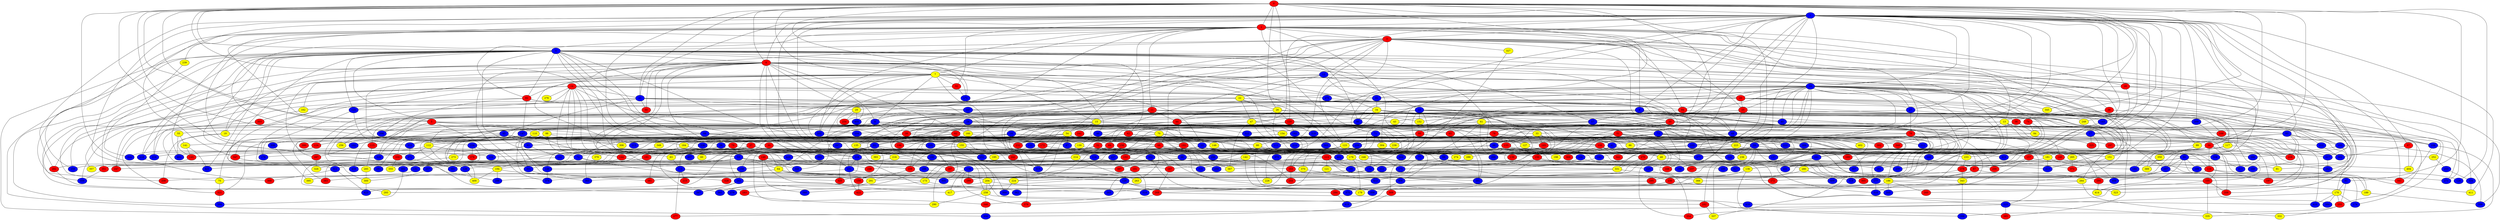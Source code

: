 graph {
0 [style = filled fillcolor = red];
1 [style = filled fillcolor = blue];
2 [style = filled fillcolor = red];
3 [style = filled fillcolor = red];
4 [style = filled fillcolor = blue];
5 [style = filled fillcolor = red];
6 [style = filled fillcolor = red];
7 [style = filled fillcolor = yellow];
8 [style = filled fillcolor = blue];
9 [style = filled fillcolor = blue];
10 [style = filled fillcolor = blue];
11 [style = filled fillcolor = red];
12 [style = filled fillcolor = blue];
13 [style = filled fillcolor = yellow];
14 [style = filled fillcolor = red];
15 [style = filled fillcolor = yellow];
16 [style = filled fillcolor = blue];
17 [style = filled fillcolor = blue];
18 [style = filled fillcolor = blue];
19 [style = filled fillcolor = yellow];
20 [style = filled fillcolor = red];
21 [style = filled fillcolor = blue];
22 [style = filled fillcolor = yellow];
23 [style = filled fillcolor = blue];
24 [style = filled fillcolor = blue];
25 [style = filled fillcolor = red];
26 [style = filled fillcolor = yellow];
27 [style = filled fillcolor = blue];
28 [style = filled fillcolor = red];
29 [style = filled fillcolor = yellow];
30 [style = filled fillcolor = red];
31 [style = filled fillcolor = blue];
32 [style = filled fillcolor = red];
33 [style = filled fillcolor = yellow];
34 [style = filled fillcolor = yellow];
35 [style = filled fillcolor = red];
36 [style = filled fillcolor = red];
37 [style = filled fillcolor = red];
38 [style = filled fillcolor = red];
39 [style = filled fillcolor = red];
40 [style = filled fillcolor = blue];
41 [style = filled fillcolor = blue];
42 [style = filled fillcolor = red];
43 [style = filled fillcolor = yellow];
44 [style = filled fillcolor = red];
45 [style = filled fillcolor = blue];
46 [style = filled fillcolor = blue];
47 [style = filled fillcolor = yellow];
48 [style = filled fillcolor = yellow];
49 [style = filled fillcolor = blue];
50 [style = filled fillcolor = red];
51 [style = filled fillcolor = red];
52 [style = filled fillcolor = red];
53 [style = filled fillcolor = blue];
54 [style = filled fillcolor = yellow];
55 [style = filled fillcolor = yellow];
56 [style = filled fillcolor = red];
57 [style = filled fillcolor = blue];
58 [style = filled fillcolor = blue];
59 [style = filled fillcolor = blue];
60 [style = filled fillcolor = yellow];
61 [style = filled fillcolor = yellow];
62 [style = filled fillcolor = red];
63 [style = filled fillcolor = yellow];
64 [style = filled fillcolor = yellow];
65 [style = filled fillcolor = red];
66 [style = filled fillcolor = blue];
67 [style = filled fillcolor = blue];
68 [style = filled fillcolor = red];
69 [style = filled fillcolor = blue];
70 [style = filled fillcolor = yellow];
71 [style = filled fillcolor = blue];
72 [style = filled fillcolor = blue];
73 [style = filled fillcolor = blue];
74 [style = filled fillcolor = red];
75 [style = filled fillcolor = yellow];
76 [style = filled fillcolor = red];
77 [style = filled fillcolor = blue];
78 [style = filled fillcolor = red];
79 [style = filled fillcolor = red];
80 [style = filled fillcolor = yellow];
81 [style = filled fillcolor = blue];
82 [style = filled fillcolor = red];
83 [style = filled fillcolor = blue];
84 [style = filled fillcolor = yellow];
85 [style = filled fillcolor = blue];
86 [style = filled fillcolor = yellow];
87 [style = filled fillcolor = red];
88 [style = filled fillcolor = yellow];
89 [style = filled fillcolor = red];
90 [style = filled fillcolor = blue];
91 [style = filled fillcolor = yellow];
92 [style = filled fillcolor = blue];
93 [style = filled fillcolor = blue];
94 [style = filled fillcolor = red];
95 [style = filled fillcolor = red];
96 [style = filled fillcolor = blue];
97 [style = filled fillcolor = red];
98 [style = filled fillcolor = blue];
99 [style = filled fillcolor = yellow];
100 [style = filled fillcolor = red];
101 [style = filled fillcolor = red];
102 [style = filled fillcolor = blue];
103 [style = filled fillcolor = blue];
104 [style = filled fillcolor = blue];
105 [style = filled fillcolor = red];
106 [style = filled fillcolor = blue];
107 [style = filled fillcolor = blue];
108 [style = filled fillcolor = blue];
109 [style = filled fillcolor = red];
110 [style = filled fillcolor = yellow];
111 [style = filled fillcolor = blue];
112 [style = filled fillcolor = yellow];
113 [style = filled fillcolor = red];
114 [style = filled fillcolor = blue];
115 [style = filled fillcolor = red];
116 [style = filled fillcolor = blue];
117 [style = filled fillcolor = yellow];
118 [style = filled fillcolor = blue];
119 [style = filled fillcolor = red];
120 [style = filled fillcolor = red];
121 [style = filled fillcolor = yellow];
122 [style = filled fillcolor = blue];
123 [style = filled fillcolor = yellow];
124 [style = filled fillcolor = red];
125 [style = filled fillcolor = blue];
126 [style = filled fillcolor = blue];
127 [style = filled fillcolor = yellow];
128 [style = filled fillcolor = blue];
129 [style = filled fillcolor = blue];
130 [style = filled fillcolor = yellow];
131 [style = filled fillcolor = blue];
132 [style = filled fillcolor = blue];
133 [style = filled fillcolor = red];
134 [style = filled fillcolor = blue];
135 [style = filled fillcolor = yellow];
136 [style = filled fillcolor = yellow];
137 [style = filled fillcolor = blue];
138 [style = filled fillcolor = blue];
139 [style = filled fillcolor = red];
140 [style = filled fillcolor = red];
141 [style = filled fillcolor = yellow];
142 [style = filled fillcolor = yellow];
143 [style = filled fillcolor = blue];
144 [style = filled fillcolor = red];
145 [style = filled fillcolor = red];
146 [style = filled fillcolor = blue];
147 [style = filled fillcolor = blue];
148 [style = filled fillcolor = yellow];
149 [style = filled fillcolor = red];
150 [style = filled fillcolor = red];
151 [style = filled fillcolor = yellow];
152 [style = filled fillcolor = yellow];
153 [style = filled fillcolor = red];
154 [style = filled fillcolor = yellow];
155 [style = filled fillcolor = yellow];
156 [style = filled fillcolor = red];
157 [style = filled fillcolor = red];
158 [style = filled fillcolor = blue];
159 [style = filled fillcolor = red];
160 [style = filled fillcolor = yellow];
161 [style = filled fillcolor = blue];
162 [style = filled fillcolor = yellow];
163 [style = filled fillcolor = red];
164 [style = filled fillcolor = yellow];
165 [style = filled fillcolor = red];
166 [style = filled fillcolor = red];
167 [style = filled fillcolor = red];
168 [style = filled fillcolor = red];
169 [style = filled fillcolor = red];
170 [style = filled fillcolor = yellow];
171 [style = filled fillcolor = blue];
172 [style = filled fillcolor = red];
173 [style = filled fillcolor = yellow];
174 [style = filled fillcolor = blue];
175 [style = filled fillcolor = blue];
176 [style = filled fillcolor = yellow];
177 [style = filled fillcolor = blue];
178 [style = filled fillcolor = blue];
179 [style = filled fillcolor = yellow];
180 [style = filled fillcolor = blue];
181 [style = filled fillcolor = yellow];
182 [style = filled fillcolor = blue];
183 [style = filled fillcolor = blue];
184 [style = filled fillcolor = blue];
185 [style = filled fillcolor = blue];
186 [style = filled fillcolor = yellow];
187 [style = filled fillcolor = red];
188 [style = filled fillcolor = blue];
189 [style = filled fillcolor = yellow];
190 [style = filled fillcolor = blue];
191 [style = filled fillcolor = red];
192 [style = filled fillcolor = red];
193 [style = filled fillcolor = blue];
194 [style = filled fillcolor = yellow];
195 [style = filled fillcolor = yellow];
196 [style = filled fillcolor = red];
197 [style = filled fillcolor = red];
198 [style = filled fillcolor = yellow];
199 [style = filled fillcolor = blue];
200 [style = filled fillcolor = red];
201 [style = filled fillcolor = blue];
202 [style = filled fillcolor = blue];
203 [style = filled fillcolor = blue];
204 [style = filled fillcolor = yellow];
205 [style = filled fillcolor = blue];
206 [style = filled fillcolor = red];
207 [style = filled fillcolor = blue];
208 [style = filled fillcolor = red];
209 [style = filled fillcolor = blue];
210 [style = filled fillcolor = blue];
211 [style = filled fillcolor = blue];
212 [style = filled fillcolor = blue];
213 [style = filled fillcolor = blue];
214 [style = filled fillcolor = yellow];
215 [style = filled fillcolor = red];
216 [style = filled fillcolor = yellow];
217 [style = filled fillcolor = blue];
218 [style = filled fillcolor = blue];
219 [style = filled fillcolor = blue];
220 [style = filled fillcolor = blue];
221 [style = filled fillcolor = blue];
222 [style = filled fillcolor = blue];
223 [style = filled fillcolor = yellow];
224 [style = filled fillcolor = yellow];
225 [style = filled fillcolor = blue];
226 [style = filled fillcolor = yellow];
227 [style = filled fillcolor = blue];
228 [style = filled fillcolor = red];
229 [style = filled fillcolor = blue];
230 [style = filled fillcolor = red];
231 [style = filled fillcolor = blue];
232 [style = filled fillcolor = red];
233 [style = filled fillcolor = yellow];
234 [style = filled fillcolor = blue];
235 [style = filled fillcolor = blue];
236 [style = filled fillcolor = yellow];
237 [style = filled fillcolor = red];
238 [style = filled fillcolor = yellow];
239 [style = filled fillcolor = yellow];
240 [style = filled fillcolor = blue];
241 [style = filled fillcolor = red];
242 [style = filled fillcolor = red];
243 [style = filled fillcolor = blue];
244 [style = filled fillcolor = red];
245 [style = filled fillcolor = blue];
246 [style = filled fillcolor = yellow];
247 [style = filled fillcolor = red];
248 [style = filled fillcolor = red];
249 [style = filled fillcolor = yellow];
250 [style = filled fillcolor = blue];
251 [style = filled fillcolor = blue];
252 [style = filled fillcolor = yellow];
253 [style = filled fillcolor = blue];
254 [style = filled fillcolor = red];
255 [style = filled fillcolor = red];
256 [style = filled fillcolor = yellow];
257 [style = filled fillcolor = blue];
258 [style = filled fillcolor = yellow];
259 [style = filled fillcolor = blue];
260 [style = filled fillcolor = red];
261 [style = filled fillcolor = blue];
262 [style = filled fillcolor = blue];
263 [style = filled fillcolor = yellow];
264 [style = filled fillcolor = yellow];
265 [style = filled fillcolor = yellow];
266 [style = filled fillcolor = blue];
267 [style = filled fillcolor = blue];
268 [style = filled fillcolor = red];
269 [style = filled fillcolor = blue];
270 [style = filled fillcolor = red];
271 [style = filled fillcolor = blue];
272 [style = filled fillcolor = red];
273 [style = filled fillcolor = yellow];
274 [style = filled fillcolor = yellow];
275 [style = filled fillcolor = blue];
276 [style = filled fillcolor = yellow];
277 [style = filled fillcolor = red];
278 [style = filled fillcolor = red];
279 [style = filled fillcolor = blue];
280 [style = filled fillcolor = yellow];
281 [style = filled fillcolor = blue];
282 [style = filled fillcolor = red];
283 [style = filled fillcolor = red];
284 [style = filled fillcolor = red];
285 [style = filled fillcolor = yellow];
286 [style = filled fillcolor = yellow];
287 [style = filled fillcolor = red];
288 [style = filled fillcolor = blue];
289 [style = filled fillcolor = red];
290 [style = filled fillcolor = yellow];
291 [style = filled fillcolor = yellow];
292 [style = filled fillcolor = red];
293 [style = filled fillcolor = yellow];
294 [style = filled fillcolor = red];
295 [style = filled fillcolor = red];
296 [style = filled fillcolor = blue];
297 [style = filled fillcolor = red];
298 [style = filled fillcolor = blue];
299 [style = filled fillcolor = blue];
300 [style = filled fillcolor = yellow];
301 [style = filled fillcolor = blue];
302 [style = filled fillcolor = blue];
303 [style = filled fillcolor = red];
304 [style = filled fillcolor = yellow];
305 [style = filled fillcolor = blue];
306 [style = filled fillcolor = yellow];
307 [style = filled fillcolor = blue];
308 [style = filled fillcolor = blue];
309 [style = filled fillcolor = red];
310 [style = filled fillcolor = blue];
311 [style = filled fillcolor = blue];
312 [style = filled fillcolor = blue];
313 [style = filled fillcolor = blue];
314 [style = filled fillcolor = blue];
315 [style = filled fillcolor = blue];
316 [style = filled fillcolor = blue];
317 [style = filled fillcolor = blue];
318 [style = filled fillcolor = blue];
319 [style = filled fillcolor = blue];
320 [style = filled fillcolor = red];
321 [style = filled fillcolor = red];
322 [style = filled fillcolor = blue];
323 [style = filled fillcolor = yellow];
324 [style = filled fillcolor = blue];
325 [style = filled fillcolor = red];
326 [style = filled fillcolor = yellow];
327 [style = filled fillcolor = yellow];
328 [style = filled fillcolor = red];
329 [style = filled fillcolor = blue];
330 [style = filled fillcolor = red];
331 [style = filled fillcolor = yellow];
332 [style = filled fillcolor = yellow];
333 [style = filled fillcolor = blue];
334 [style = filled fillcolor = blue];
335 [style = filled fillcolor = yellow];
336 [style = filled fillcolor = blue];
337 [style = filled fillcolor = yellow];
338 [style = filled fillcolor = blue];
339 [style = filled fillcolor = blue];
340 [style = filled fillcolor = blue];
341 [style = filled fillcolor = red];
342 [style = filled fillcolor = red];
343 [style = filled fillcolor = yellow];
344 [style = filled fillcolor = blue];
345 [style = filled fillcolor = yellow];
346 [style = filled fillcolor = red];
347 [style = filled fillcolor = red];
348 [style = filled fillcolor = red];
349 [style = filled fillcolor = yellow];
350 [style = filled fillcolor = yellow];
351 [style = filled fillcolor = red];
352 [style = filled fillcolor = blue];
353 [style = filled fillcolor = blue];
354 [style = filled fillcolor = red];
355 [style = filled fillcolor = yellow];
356 [style = filled fillcolor = blue];
357 [style = filled fillcolor = yellow];
358 [style = filled fillcolor = blue];
359 [style = filled fillcolor = blue];
360 [style = filled fillcolor = blue];
361 [style = filled fillcolor = blue];
362 [style = filled fillcolor = blue];
363 [style = filled fillcolor = blue];
364 [style = filled fillcolor = blue];
365 [style = filled fillcolor = red];
366 [style = filled fillcolor = yellow];
367 [style = filled fillcolor = yellow];
368 [style = filled fillcolor = red];
369 [style = filled fillcolor = red];
370 [style = filled fillcolor = yellow];
371 [style = filled fillcolor = blue];
372 [style = filled fillcolor = red];
373 [style = filled fillcolor = blue];
374 [style = filled fillcolor = blue];
375 [style = filled fillcolor = blue];
376 [style = filled fillcolor = red];
377 [style = filled fillcolor = blue];
378 [style = filled fillcolor = red];
379 [style = filled fillcolor = yellow];
380 [style = filled fillcolor = blue];
381 [style = filled fillcolor = red];
382 [style = filled fillcolor = blue];
383 [style = filled fillcolor = red];
384 [style = filled fillcolor = blue];
385 [style = filled fillcolor = red];
386 [style = filled fillcolor = blue];
387 [style = filled fillcolor = red];
388 [style = filled fillcolor = blue];
389 [style = filled fillcolor = yellow];
390 [style = filled fillcolor = red];
391 [style = filled fillcolor = blue];
392 [style = filled fillcolor = red];
393 [style = filled fillcolor = yellow];
394 [style = filled fillcolor = blue];
395 [style = filled fillcolor = yellow];
396 [style = filled fillcolor = blue];
397 [style = filled fillcolor = blue];
398 [style = filled fillcolor = blue];
399 [style = filled fillcolor = blue];
400 [style = filled fillcolor = yellow];
401 [style = filled fillcolor = blue];
402 [style = filled fillcolor = yellow];
403 [style = filled fillcolor = blue];
404 [style = filled fillcolor = yellow];
405 [style = filled fillcolor = blue];
406 [style = filled fillcolor = blue];
407 [style = filled fillcolor = blue];
408 [style = filled fillcolor = blue];
409 [style = filled fillcolor = blue];
410 [style = filled fillcolor = blue];
411 [style = filled fillcolor = yellow];
412 [style = filled fillcolor = blue];
413 [style = filled fillcolor = blue];
414 [style = filled fillcolor = yellow];
415 [style = filled fillcolor = blue];
416 [style = filled fillcolor = blue];
417 [style = filled fillcolor = yellow];
418 [style = filled fillcolor = blue];
419 [style = filled fillcolor = blue];
420 [style = filled fillcolor = blue];
421 [style = filled fillcolor = blue];
422 [style = filled fillcolor = red];
423 [style = filled fillcolor = blue];
0 -- 6;
0 -- 7;
0 -- 13;
0 -- 17;
0 -- 18;
0 -- 21;
0 -- 26;
0 -- 33;
0 -- 45;
0 -- 79;
0 -- 81;
0 -- 110;
0 -- 120;
0 -- 128;
0 -- 164;
0 -- 171;
0 -- 5;
0 -- 4;
0 -- 2;
0 -- 1;
0 -- 249;
0 -- 257;
0 -- 297;
0 -- 304;
0 -- 331;
0 -- 345;
0 -- 378;
1 -- 2;
1 -- 3;
1 -- 5;
1 -- 6;
1 -- 9;
1 -- 17;
1 -- 18;
1 -- 21;
1 -- 27;
1 -- 28;
1 -- 32;
1 -- 47;
1 -- 51;
1 -- 74;
1 -- 77;
1 -- 78;
1 -- 83;
1 -- 87;
1 -- 90;
1 -- 92;
1 -- 97;
1 -- 142;
1 -- 151;
1 -- 159;
1 -- 163;
1 -- 166;
1 -- 183;
1 -- 223;
1 -- 269;
1 -- 282;
1 -- 328;
1 -- 341;
1 -- 347;
1 -- 348;
1 -- 382;
1 -- 386;
1 -- 411;
1 -- 415;
2 -- 3;
2 -- 7;
2 -- 9;
2 -- 11;
2 -- 13;
2 -- 25;
2 -- 28;
2 -- 29;
2 -- 54;
2 -- 75;
2 -- 82;
2 -- 85;
2 -- 94;
2 -- 98;
2 -- 102;
2 -- 202;
2 -- 223;
2 -- 233;
2 -- 239;
2 -- 259;
2 -- 260;
2 -- 336;
2 -- 403;
3 -- 4;
3 -- 8;
3 -- 12;
3 -- 20;
3 -- 24;
3 -- 35;
3 -- 36;
3 -- 56;
3 -- 68;
3 -- 80;
3 -- 91;
3 -- 123;
3 -- 217;
3 -- 242;
3 -- 254;
3 -- 301;
3 -- 323;
3 -- 327;
3 -- 399;
4 -- 5;
4 -- 6;
4 -- 10;
4 -- 19;
4 -- 30;
4 -- 42;
4 -- 46;
4 -- 57;
4 -- 66;
4 -- 71;
4 -- 72;
4 -- 82;
4 -- 101;
4 -- 123;
4 -- 125;
4 -- 184;
4 -- 188;
4 -- 198;
4 -- 206;
4 -- 218;
4 -- 219;
4 -- 277;
4 -- 288;
4 -- 293;
4 -- 330;
4 -- 334;
4 -- 351;
4 -- 356;
4 -- 393;
4 -- 394;
4 -- 421;
5 -- 58;
5 -- 70;
5 -- 88;
5 -- 296;
5 -- 347;
5 -- 374;
6 -- 7;
6 -- 8;
6 -- 15;
6 -- 19;
6 -- 34;
6 -- 37;
6 -- 40;
6 -- 50;
6 -- 64;
6 -- 108;
6 -- 118;
6 -- 149;
6 -- 160;
6 -- 171;
6 -- 208;
6 -- 213;
6 -- 216;
6 -- 226;
6 -- 231;
6 -- 234;
6 -- 318;
6 -- 359;
6 -- 371;
6 -- 405;
7 -- 8;
7 -- 14;
7 -- 20;
7 -- 23;
7 -- 32;
7 -- 49;
7 -- 82;
7 -- 125;
7 -- 152;
7 -- 162;
7 -- 202;
7 -- 207;
7 -- 235;
7 -- 242;
7 -- 262;
7 -- 300;
7 -- 357;
8 -- 55;
8 -- 62;
8 -- 72;
8 -- 78;
8 -- 83;
8 -- 111;
8 -- 112;
8 -- 126;
8 -- 141;
8 -- 236;
8 -- 299;
8 -- 311;
8 -- 396;
9 -- 24;
9 -- 38;
9 -- 39;
9 -- 42;
9 -- 43;
9 -- 49;
9 -- 57;
9 -- 110;
9 -- 111;
9 -- 113;
9 -- 120;
9 -- 137;
9 -- 190;
9 -- 278;
9 -- 310;
9 -- 377;
9 -- 385;
10 -- 15;
10 -- 16;
10 -- 33;
10 -- 41;
10 -- 47;
10 -- 103;
10 -- 134;
10 -- 135;
10 -- 152;
10 -- 212;
10 -- 222;
10 -- 232;
10 -- 261;
10 -- 264;
10 -- 314;
10 -- 329;
10 -- 340;
10 -- 381;
10 -- 389;
10 -- 402;
11 -- 15;
11 -- 16;
11 -- 33;
11 -- 44;
11 -- 64;
11 -- 147;
11 -- 201;
11 -- 228;
12 -- 18;
12 -- 22;
12 -- 31;
12 -- 53;
12 -- 89;
12 -- 107;
12 -- 185;
13 -- 46;
13 -- 60;
13 -- 116;
13 -- 140;
13 -- 193;
13 -- 245;
13 -- 297;
13 -- 298;
13 -- 325;
14 -- 21;
14 -- 22;
14 -- 63;
14 -- 104;
14 -- 129;
14 -- 144;
14 -- 149;
14 -- 246;
14 -- 247;
14 -- 259;
14 -- 275;
14 -- 276;
14 -- 282;
14 -- 320;
14 -- 359;
14 -- 420;
15 -- 16;
15 -- 17;
15 -- 37;
15 -- 54;
15 -- 58;
15 -- 65;
15 -- 68;
15 -- 76;
15 -- 114;
15 -- 187;
15 -- 220;
15 -- 241;
15 -- 294;
15 -- 305;
16 -- 80;
16 -- 86;
16 -- 93;
16 -- 124;
16 -- 167;
16 -- 196;
16 -- 333;
16 -- 349;
16 -- 388;
17 -- 41;
17 -- 181;
17 -- 325;
17 -- 413;
18 -- 20;
18 -- 25;
18 -- 27;
18 -- 31;
18 -- 40;
18 -- 44;
18 -- 48;
18 -- 59;
18 -- 61;
18 -- 73;
18 -- 85;
18 -- 86;
18 -- 94;
18 -- 95;
18 -- 99;
18 -- 103;
18 -- 117;
18 -- 135;
18 -- 170;
18 -- 174;
18 -- 209;
18 -- 245;
18 -- 265;
18 -- 268;
18 -- 271;
18 -- 313;
18 -- 337;
18 -- 409;
19 -- 23;
19 -- 208;
19 -- 403;
20 -- 25;
20 -- 115;
20 -- 151;
20 -- 162;
20 -- 164;
20 -- 184;
20 -- 193;
20 -- 205;
20 -- 345;
20 -- 360;
21 -- 27;
21 -- 29;
21 -- 45;
21 -- 50;
21 -- 124;
21 -- 130;
21 -- 153;
21 -- 247;
22 -- 26;
22 -- 47;
22 -- 94;
22 -- 125;
22 -- 134;
22 -- 221;
22 -- 256;
22 -- 267;
22 -- 391;
23 -- 60;
23 -- 77;
23 -- 136;
23 -- 150;
23 -- 158;
23 -- 244;
23 -- 264;
23 -- 355;
24 -- 39;
24 -- 62;
24 -- 73;
24 -- 86;
24 -- 158;
24 -- 160;
24 -- 176;
24 -- 202;
24 -- 258;
25 -- 35;
25 -- 49;
25 -- 152;
25 -- 154;
25 -- 168;
25 -- 362;
26 -- 40;
26 -- 43;
26 -- 44;
26 -- 120;
26 -- 195;
26 -- 218;
26 -- 252;
26 -- 269;
26 -- 373;
26 -- 396;
27 -- 75;
27 -- 76;
27 -- 143;
28 -- 31;
28 -- 56;
28 -- 143;
28 -- 271;
29 -- 155;
29 -- 254;
29 -- 405;
30 -- 251;
30 -- 407;
31 -- 34;
31 -- 196;
32 -- 171;
32 -- 216;
33 -- 41;
33 -- 133;
33 -- 165;
33 -- 331;
34 -- 57;
34 -- 61;
34 -- 66;
34 -- 85;
34 -- 139;
34 -- 140;
34 -- 322;
34 -- 376;
35 -- 39;
35 -- 78;
35 -- 98;
35 -- 108;
35 -- 168;
35 -- 172;
35 -- 200;
35 -- 204;
35 -- 262;
35 -- 286;
36 -- 38;
36 -- 404;
37 -- 63;
37 -- 118;
37 -- 131;
37 -- 176;
37 -- 180;
37 -- 218;
37 -- 283;
37 -- 377;
37 -- 381;
37 -- 401;
38 -- 84;
38 -- 207;
38 -- 210;
38 -- 392;
39 -- 112;
39 -- 192;
40 -- 161;
41 -- 48;
41 -- 63;
41 -- 343;
41 -- 369;
42 -- 48;
42 -- 92;
42 -- 156;
42 -- 183;
42 -- 194;
43 -- 51;
43 -- 160;
44 -- 45;
44 -- 104;
44 -- 177;
44 -- 192;
44 -- 214;
44 -- 322;
44 -- 366;
44 -- 418;
45 -- 53;
45 -- 59;
45 -- 93;
45 -- 96;
45 -- 100;
45 -- 102;
45 -- 115;
45 -- 133;
45 -- 148;
45 -- 172;
45 -- 256;
45 -- 308;
45 -- 383;
45 -- 390;
46 -- 93;
46 -- 130;
46 -- 274;
47 -- 122;
47 -- 154;
47 -- 210;
47 -- 238;
47 -- 321;
47 -- 367;
48 -- 87;
48 -- 119;
48 -- 244;
48 -- 354;
49 -- 56;
49 -- 212;
49 -- 298;
49 -- 299;
49 -- 336;
51 -- 52;
51 -- 58;
51 -- 59;
51 -- 122;
51 -- 150;
51 -- 225;
51 -- 235;
51 -- 237;
51 -- 250;
51 -- 286;
51 -- 310;
51 -- 342;
51 -- 343;
51 -- 365;
52 -- 53;
52 -- 90;
52 -- 173;
52 -- 191;
52 -- 226;
52 -- 274;
53 -- 64;
53 -- 109;
53 -- 131;
53 -- 146;
53 -- 340;
53 -- 365;
54 -- 67;
54 -- 69;
54 -- 89;
54 -- 157;
54 -- 175;
54 -- 191;
54 -- 210;
54 -- 222;
54 -- 258;
54 -- 289;
54 -- 315;
54 -- 383;
54 -- 397;
55 -- 141;
55 -- 145;
56 -- 119;
56 -- 131;
56 -- 161;
56 -- 176;
56 -- 206;
56 -- 228;
56 -- 413;
56 -- 422;
57 -- 71;
57 -- 84;
57 -- 156;
57 -- 166;
57 -- 274;
57 -- 280;
57 -- 329;
58 -- 72;
58 -- 113;
58 -- 116;
58 -- 273;
58 -- 353;
58 -- 382;
59 -- 96;
59 -- 105;
59 -- 144;
59 -- 217;
59 -- 229;
59 -- 236;
59 -- 261;
59 -- 292;
59 -- 377;
59 -- 406;
61 -- 65;
61 -- 83;
61 -- 146;
61 -- 197;
61 -- 266;
61 -- 287;
61 -- 309;
62 -- 68;
62 -- 92;
62 -- 137;
62 -- 265;
62 -- 273;
62 -- 339;
63 -- 114;
64 -- 75;
64 -- 81;
64 -- 173;
64 -- 395;
64 -- 406;
65 -- 201;
66 -- 67;
66 -- 112;
66 -- 138;
66 -- 301;
66 -- 397;
66 -- 400;
67 -- 96;
67 -- 358;
68 -- 69;
68 -- 177;
68 -- 227;
68 -- 316;
68 -- 329;
68 -- 367;
69 -- 91;
69 -- 129;
69 -- 166;
70 -- 111;
70 -- 124;
70 -- 153;
70 -- 164;
70 -- 192;
70 -- 231;
70 -- 296;
70 -- 336;
70 -- 337;
70 -- 344;
71 -- 127;
71 -- 163;
71 -- 191;
71 -- 234;
71 -- 299;
71 -- 304;
71 -- 348;
72 -- 291;
72 -- 301;
72 -- 307;
73 -- 98;
73 -- 100;
73 -- 106;
73 -- 127;
73 -- 155;
73 -- 169;
73 -- 197;
73 -- 211;
73 -- 232;
73 -- 297;
73 -- 307;
73 -- 392;
74 -- 84;
74 -- 136;
75 -- 321;
76 -- 105;
76 -- 165;
76 -- 175;
76 -- 186;
76 -- 209;
76 -- 211;
77 -- 175;
78 -- 87;
78 -- 100;
78 -- 102;
78 -- 109;
78 -- 123;
78 -- 127;
78 -- 251;
78 -- 402;
79 -- 113;
79 -- 326;
80 -- 101;
80 -- 119;
80 -- 286;
80 -- 358;
81 -- 170;
81 -- 255;
82 -- 107;
82 -- 143;
82 -- 147;
82 -- 219;
82 -- 396;
83 -- 99;
83 -- 172;
83 -- 193;
83 -- 228;
83 -- 240;
83 -- 255;
84 -- 91;
84 -- 103;
85 -- 89;
85 -- 370;
87 -- 105;
87 -- 177;
87 -- 186;
88 -- 144;
88 -- 306;
88 -- 330;
88 -- 372;
89 -- 224;
89 -- 246;
89 -- 386;
89 -- 393;
90 -- 136;
90 -- 199;
90 -- 207;
90 -- 221;
90 -- 284;
90 -- 404;
90 -- 411;
90 -- 414;
92 -- 151;
92 -- 180;
92 -- 311;
92 -- 320;
92 -- 352;
92 -- 364;
92 -- 423;
93 -- 132;
93 -- 378;
94 -- 95;
94 -- 249;
95 -- 108;
95 -- 109;
95 -- 132;
95 -- 135;
95 -- 223;
95 -- 238;
95 -- 316;
95 -- 408;
96 -- 101;
96 -- 187;
96 -- 190;
96 -- 200;
97 -- 302;
97 -- 404;
98 -- 106;
98 -- 137;
98 -- 153;
98 -- 180;
98 -- 252;
98 -- 265;
98 -- 346;
98 -- 403;
98 -- 410;
99 -- 118;
99 -- 350;
100 -- 198;
100 -- 245;
100 -- 270;
100 -- 342;
100 -- 401;
101 -- 224;
102 -- 287;
103 -- 139;
103 -- 169;
103 -- 214;
105 -- 206;
105 -- 335;
105 -- 416;
106 -- 220;
106 -- 305;
107 -- 182;
107 -- 405;
108 -- 335;
108 -- 341;
109 -- 263;
109 -- 291;
110 -- 129;
110 -- 146;
110 -- 165;
110 -- 407;
111 -- 142;
112 -- 145;
112 -- 194;
112 -- 339;
112 -- 371;
113 -- 121;
113 -- 134;
113 -- 190;
113 -- 205;
113 -- 209;
113 -- 247;
113 -- 311;
114 -- 126;
114 -- 215;
114 -- 277;
115 -- 285;
116 -- 138;
116 -- 163;
117 -- 157;
117 -- 272;
117 -- 302;
118 -- 158;
118 -- 203;
118 -- 231;
118 -- 250;
118 -- 288;
119 -- 128;
119 -- 197;
119 -- 291;
120 -- 178;
120 -- 181;
120 -- 182;
120 -- 306;
120 -- 319;
122 -- 243;
122 -- 263;
123 -- 132;
123 -- 140;
123 -- 178;
123 -- 181;
123 -- 229;
123 -- 296;
123 -- 330;
123 -- 369;
123 -- 373;
124 -- 324;
124 -- 347;
125 -- 178;
125 -- 333;
126 -- 179;
126 -- 268;
126 -- 346;
127 -- 216;
127 -- 272;
129 -- 400;
130 -- 139;
130 -- 353;
131 -- 208;
132 -- 285;
133 -- 173;
133 -- 183;
133 -- 189;
133 -- 266;
134 -- 174;
134 -- 271;
134 -- 363;
134 -- 374;
135 -- 187;
136 -- 230;
136 -- 295;
136 -- 385;
138 -- 159;
138 -- 289;
138 -- 376;
138 -- 417;
140 -- 185;
140 -- 240;
141 -- 145;
141 -- 421;
142 -- 167;
142 -- 259;
142 -- 375;
143 -- 278;
144 -- 248;
144 -- 281;
145 -- 282;
146 -- 374;
147 -- 159;
147 -- 222;
147 -- 281;
147 -- 333;
148 -- 406;
149 -- 199;
149 -- 224;
149 -- 380;
149 -- 417;
150 -- 185;
150 -- 284;
150 -- 294;
150 -- 312;
151 -- 372;
153 -- 316;
154 -- 306;
154 -- 388;
155 -- 242;
155 -- 251;
155 -- 407;
156 -- 227;
157 -- 179;
157 -- 189;
157 -- 200;
158 -- 243;
159 -- 422;
160 -- 196;
160 -- 232;
160 -- 387;
161 -- 186;
161 -- 221;
161 -- 237;
161 -- 317;
162 -- 303;
163 -- 201;
163 -- 226;
163 -- 244;
164 -- 167;
164 -- 340;
164 -- 379;
165 -- 344;
167 -- 268;
168 -- 217;
170 -- 174;
170 -- 225;
170 -- 255;
170 -- 384;
170 -- 410;
172 -- 195;
172 -- 246;
172 -- 420;
173 -- 279;
173 -- 314;
176 -- 179;
176 -- 312;
176 -- 382;
177 -- 310;
180 -- 188;
180 -- 204;
181 -- 184;
181 -- 261;
181 -- 313;
182 -- 213;
182 -- 392;
183 -- 203;
183 -- 225;
186 -- 189;
186 -- 203;
186 -- 205;
186 -- 260;
186 -- 309;
187 -- 204;
187 -- 290;
188 -- 263;
188 -- 361;
189 -- 399;
190 -- 272;
190 -- 320;
191 -- 194;
192 -- 219;
192 -- 338;
193 -- 199;
193 -- 270;
193 -- 399;
194 -- 288;
194 -- 328;
194 -- 400;
202 -- 230;
202 -- 279;
204 -- 258;
204 -- 283;
204 -- 284;
204 -- 398;
207 -- 264;
207 -- 294;
207 -- 384;
207 -- 408;
212 -- 302;
214 -- 314;
214 -- 351;
216 -- 257;
216 -- 370;
217 -- 262;
218 -- 368;
220 -- 354;
222 -- 233;
223 -- 236;
223 -- 248;
223 -- 307;
224 -- 364;
225 -- 277;
225 -- 335;
225 -- 354;
225 -- 385;
229 -- 280;
230 -- 323;
230 -- 417;
231 -- 305;
231 -- 383;
231 -- 422;
232 -- 315;
233 -- 278;
234 -- 351;
234 -- 378;
234 -- 391;
239 -- 324;
242 -- 315;
243 -- 267;
243 -- 293;
243 -- 362;
245 -- 318;
246 -- 298;
252 -- 253;
253 -- 334;
255 -- 332;
255 -- 398;
257 -- 300;
258 -- 290;
258 -- 292;
258 -- 346;
264 -- 332;
264 -- 358;
265 -- 372;
268 -- 376;
268 -- 416;
269 -- 410;
270 -- 331;
273 -- 357;
274 -- 412;
275 -- 409;
278 -- 343;
278 -- 365;
280 -- 318;
280 -- 366;
280 -- 409;
282 -- 361;
283 -- 290;
284 -- 419;
285 -- 300;
286 -- 367;
287 -- 326;
291 -- 361;
292 -- 337;
294 -- 414;
295 -- 380;
296 -- 313;
296 -- 418;
299 -- 373;
300 -- 423;
301 -- 363;
303 -- 321;
308 -- 395;
309 -- 356;
311 -- 368;
311 -- 423;
319 -- 360;
321 -- 394;
327 -- 344;
329 -- 421;
330 -- 355;
331 -- 341;
331 -- 381;
333 -- 371;
334 -- 411;
338 -- 413;
343 -- 398;
346 -- 356;
347 -- 418;
349 -- 363;
350 -- 389;
351 -- 359;
352 -- 375;
352 -- 387;
366 -- 375;
370 -- 412;
371 -- 391;
382 -- 394;
388 -- 415;
406 -- 419;
}
